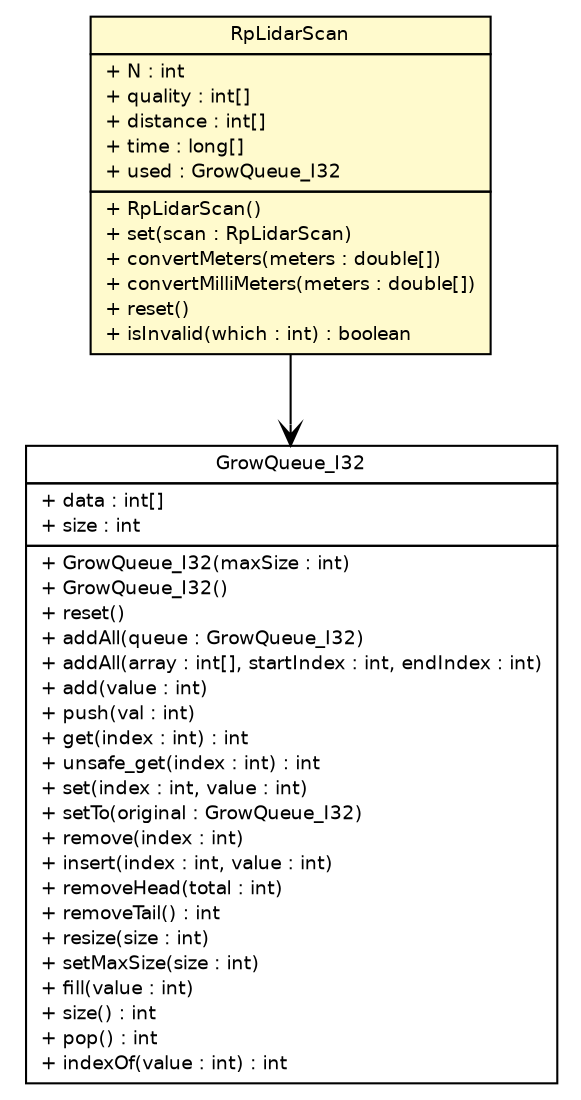 #!/usr/local/bin/dot
#
# Class diagram 
# Generated by UMLGraph version R5_6-24-gf6e263 (http://www.umlgraph.org/)
#

digraph G {
	edge [fontname="Helvetica",fontsize=10,labelfontname="Helvetica",labelfontsize=10];
	node [fontname="Helvetica",fontsize=10,shape=plaintext];
	nodesep=0.25;
	ranksep=0.5;
	// ev3dev.sensors.slamtec.service.GrowQueue_I32
	c360 [label=<<table title="ev3dev.sensors.slamtec.service.GrowQueue_I32" border="0" cellborder="1" cellspacing="0" cellpadding="2" port="p" href="./GrowQueue_I32.html">
		<tr><td><table border="0" cellspacing="0" cellpadding="1">
<tr><td align="center" balign="center"> GrowQueue_I32 </td></tr>
		</table></td></tr>
		<tr><td><table border="0" cellspacing="0" cellpadding="1">
<tr><td align="left" balign="left"> + data : int[] </td></tr>
<tr><td align="left" balign="left"> + size : int </td></tr>
		</table></td></tr>
		<tr><td><table border="0" cellspacing="0" cellpadding="1">
<tr><td align="left" balign="left"> + GrowQueue_I32(maxSize : int) </td></tr>
<tr><td align="left" balign="left"> + GrowQueue_I32() </td></tr>
<tr><td align="left" balign="left"> + reset() </td></tr>
<tr><td align="left" balign="left"> + addAll(queue : GrowQueue_I32) </td></tr>
<tr><td align="left" balign="left"> + addAll(array : int[], startIndex : int, endIndex : int) </td></tr>
<tr><td align="left" balign="left"> + add(value : int) </td></tr>
<tr><td align="left" balign="left"> + push(val : int) </td></tr>
<tr><td align="left" balign="left"> + get(index : int) : int </td></tr>
<tr><td align="left" balign="left"> + unsafe_get(index : int) : int </td></tr>
<tr><td align="left" balign="left"> + set(index : int, value : int) </td></tr>
<tr><td align="left" balign="left"> + setTo(original : GrowQueue_I32) </td></tr>
<tr><td align="left" balign="left"> + remove(index : int) </td></tr>
<tr><td align="left" balign="left"> + insert(index : int, value : int) </td></tr>
<tr><td align="left" balign="left"> + removeHead(total : int) </td></tr>
<tr><td align="left" balign="left"> + removeTail() : int </td></tr>
<tr><td align="left" balign="left"> + resize(size : int) </td></tr>
<tr><td align="left" balign="left"> + setMaxSize(size : int) </td></tr>
<tr><td align="left" balign="left"> + fill(value : int) </td></tr>
<tr><td align="left" balign="left"> + size() : int </td></tr>
<tr><td align="left" balign="left"> + pop() : int </td></tr>
<tr><td align="left" balign="left"> + indexOf(value : int) : int </td></tr>
		</table></td></tr>
		</table>>, URL="./GrowQueue_I32.html", fontname="Helvetica", fontcolor="black", fontsize=9.0];
	// ev3dev.sensors.slamtec.service.RpLidarScan
	c367 [label=<<table title="ev3dev.sensors.slamtec.service.RpLidarScan" border="0" cellborder="1" cellspacing="0" cellpadding="2" port="p" bgcolor="lemonChiffon" href="./RpLidarScan.html">
		<tr><td><table border="0" cellspacing="0" cellpadding="1">
<tr><td align="center" balign="center"> RpLidarScan </td></tr>
		</table></td></tr>
		<tr><td><table border="0" cellspacing="0" cellpadding="1">
<tr><td align="left" balign="left"> + N : int </td></tr>
<tr><td align="left" balign="left"> + quality : int[] </td></tr>
<tr><td align="left" balign="left"> + distance : int[] </td></tr>
<tr><td align="left" balign="left"> + time : long[] </td></tr>
<tr><td align="left" balign="left"> + used : GrowQueue_I32 </td></tr>
		</table></td></tr>
		<tr><td><table border="0" cellspacing="0" cellpadding="1">
<tr><td align="left" balign="left"> + RpLidarScan() </td></tr>
<tr><td align="left" balign="left"> + set(scan : RpLidarScan) </td></tr>
<tr><td align="left" balign="left"> + convertMeters(meters : double[]) </td></tr>
<tr><td align="left" balign="left"> + convertMilliMeters(meters : double[]) </td></tr>
<tr><td align="left" balign="left"> + reset() </td></tr>
<tr><td align="left" balign="left"> + isInvalid(which : int) : boolean </td></tr>
		</table></td></tr>
		</table>>, URL="./RpLidarScan.html", fontname="Helvetica", fontcolor="black", fontsize=9.0];
	// ev3dev.sensors.slamtec.service.RpLidarScan NAVASSOC ev3dev.sensors.slamtec.service.GrowQueue_I32
	c367:p -> c360:p [taillabel="", label="", headlabel="", fontname="Helvetica", fontcolor="black", fontsize=10.0, color="black", arrowhead=open];
}

